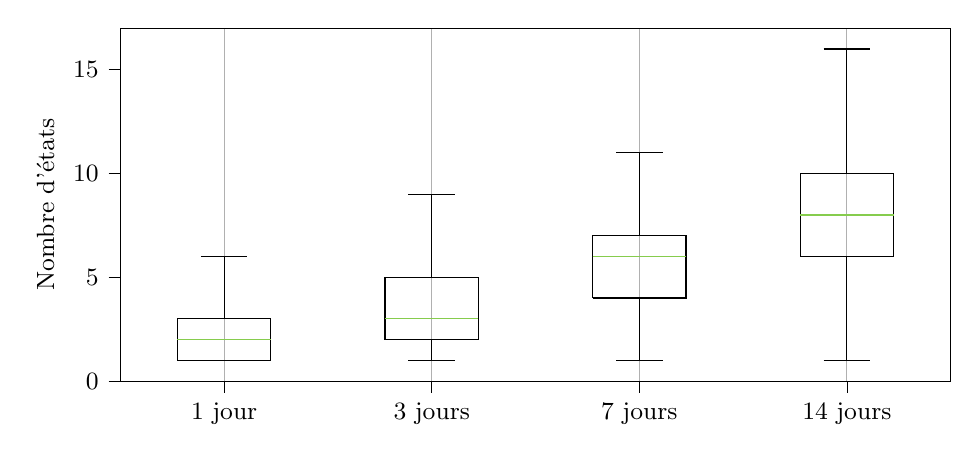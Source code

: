 % This file was created by tikzplotlib v0.9.1.
\begin{tikzpicture}

\definecolor{color0}{rgb}{0.525,0.8,0.302}

\begin{axis}[
height=0.5\linewidth,
label style={font=\small},
legend style={nodes={scale=0.8}},
tick align=outside,
tick label style={font=\small},
tick pos=left,
width=\linewidth,
x grid style={white!69.02!black},
xmajorgrids,
xmin=0.5, xmax=4.5,
xtick style={color=black},
xtick={1,2,3,4},
xticklabels={1 jour, 3 jours, 7 jours, 14 jours},
y grid style={white!69.02!black},
ylabel={Nombre d'états},
ymin=0, ymax=17,
ytick style={color=black}
]
\addplot [black]
table {%
0.775 1
1.225 1
1.225 3
0.775 3
0.775 1
};
\addplot [black]
table {%
1 1
1 1
};
\addplot [black]
table {%
1 3
1 6
};
\addplot [black]
table {%
0.888 1
1.112 1
};
\addplot [black]
table {%
0.888 6
1.112 6
};
\addplot [black]
table {%
1.775 2
2.225 2
2.225 5
1.775 5
1.775 2
};
\addplot [black]
table {%
2 2
2 1
};
\addplot [black]
table {%
2 5
2 9
};
\addplot [black]
table {%
1.888 1
2.112 1
};
\addplot [black]
table {%
1.888 9
2.112 9
};
\addplot [black]
table {%
2.775 4
3.225 4
3.225 7
2.775 7
2.775 4
};
\addplot [black]
table {%
3 4
3 1
};
\addplot [black]
table {%
3 7
3 11
};
\addplot [black]
table {%
2.888 1
3.112 1
};
\addplot [black]
table {%
2.888 11
3.112 11
};
\addplot [black]
table {%
3.775 6
4.225 6
4.225 10
3.775 10
3.775 6
};
\addplot [black]
table {%
4 6
4 1
};
\addplot [black]
table {%
4 10
4 16
};
\addplot [black]
table {%
3.888 1
4.113 1
};
\addplot [black]
table {%
3.888 16
4.113 16
};
\addplot [color0]
table {%
0.775 2
1.225 2
};
\addplot [color0]
table {%
1.775 3
2.225 3
};
\addplot [color0]
table {%
2.775 6
3.225 6
};
\addplot [color0]
table {%
3.775 8
4.225 8
};
\end{axis}

\end{tikzpicture}

